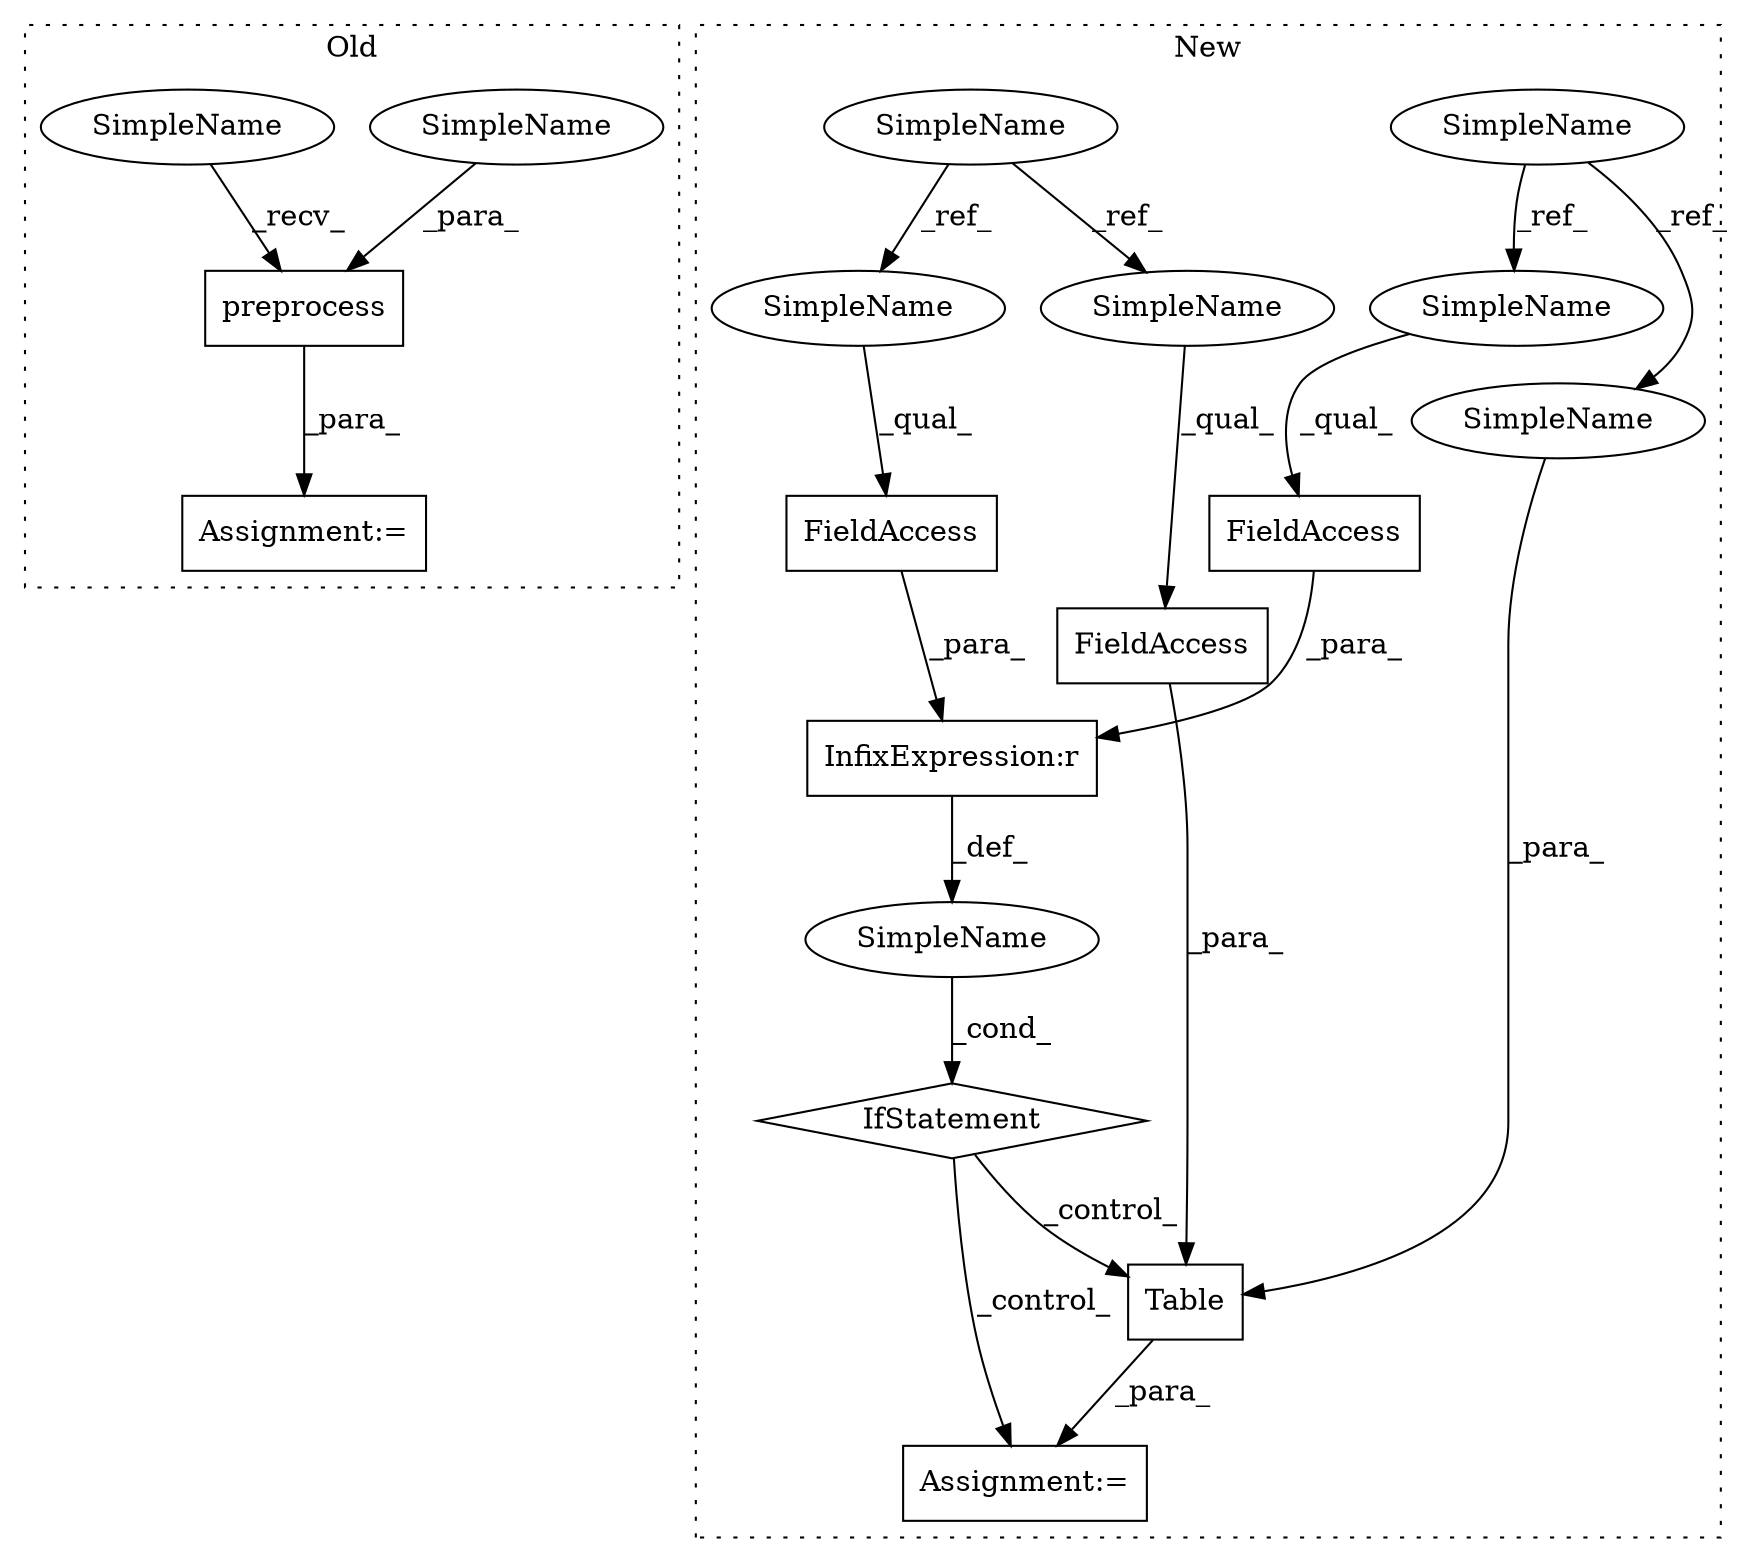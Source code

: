 digraph G {
subgraph cluster0 {
1 [label="preprocess" a="32" s="1258,1273" l="11,1" shape="box"];
12 [label="Assignment:=" a="7" s="1252" l="1" shape="box"];
15 [label="SimpleName" a="42" s="1269" l="4" shape="ellipse"];
18 [label="SimpleName" a="42" s="1253" l="4" shape="ellipse"];
label = "Old";
style="dotted";
}
subgraph cluster1 {
2 [label="IfStatement" a="25" s="1396,1426" l="4,2" shape="diamond"];
3 [label="SimpleName" a="42" s="" l="" shape="ellipse"];
4 [label="Assignment:=" a="7" s="1442" l="1" shape="box"];
5 [label="Table" a="32" s="1443,1465" l="6,1" shape="box"];
6 [label="InfixExpression:r" a="27" s="1411" l="4" shape="box"];
7 [label="SimpleName" a="42" s="1160" l="4" shape="ellipse"];
8 [label="FieldAccess" a="22" s="1400" l="11" shape="box"];
9 [label="FieldAccess" a="22" s="1449" l="11" shape="box"];
10 [label="SimpleName" a="42" s="1097" l="4" shape="ellipse"];
11 [label="FieldAccess" a="22" s="1415" l="11" shape="box"];
13 [label="SimpleName" a="42" s="1400" l="4" shape="ellipse"];
14 [label="SimpleName" a="42" s="1461" l="4" shape="ellipse"];
16 [label="SimpleName" a="42" s="1449" l="4" shape="ellipse"];
17 [label="SimpleName" a="42" s="1415" l="4" shape="ellipse"];
label = "New";
style="dotted";
}
1 -> 12 [label="_para_"];
2 -> 4 [label="_control_"];
2 -> 5 [label="_control_"];
3 -> 2 [label="_cond_"];
5 -> 4 [label="_para_"];
6 -> 3 [label="_def_"];
7 -> 13 [label="_ref_"];
7 -> 14 [label="_ref_"];
8 -> 6 [label="_para_"];
9 -> 5 [label="_para_"];
10 -> 16 [label="_ref_"];
10 -> 17 [label="_ref_"];
11 -> 6 [label="_para_"];
13 -> 8 [label="_qual_"];
14 -> 5 [label="_para_"];
15 -> 1 [label="_para_"];
16 -> 9 [label="_qual_"];
17 -> 11 [label="_qual_"];
18 -> 1 [label="_recv_"];
}